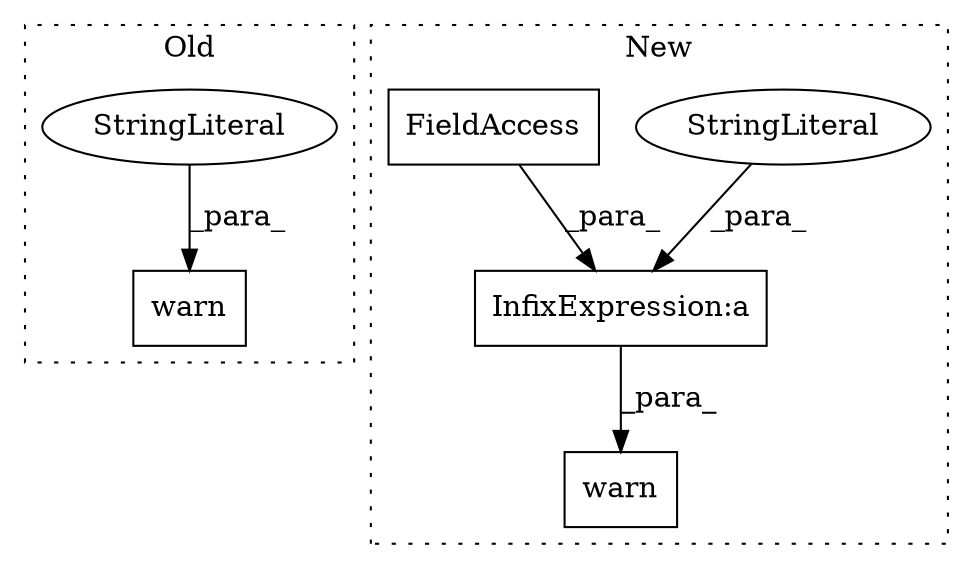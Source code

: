 digraph G {
subgraph cluster0 {
1 [label="warn" a="32" s="4365,4472" l="5,1" shape="box"];
3 [label="StringLiteral" a="45" s="4370" l="102" shape="ellipse"];
label = "Old";
style="dotted";
}
subgraph cluster1 {
2 [label="warn" a="32" s="4365,4508" l="5,1" shape="box"];
4 [label="InfixExpression:a" a="27" s="4473" l="3" shape="box"];
5 [label="StringLiteral" a="45" s="4370" l="103" shape="ellipse"];
6 [label="FieldAccess" a="22" s="4476" l="32" shape="box"];
label = "New";
style="dotted";
}
3 -> 1 [label="_para_"];
4 -> 2 [label="_para_"];
5 -> 4 [label="_para_"];
6 -> 4 [label="_para_"];
}
